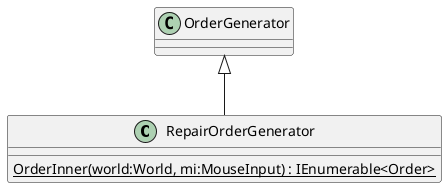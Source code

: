 @startuml
class RepairOrderGenerator {
    {static} OrderInner(world:World, mi:MouseInput) : IEnumerable<Order>
}
OrderGenerator <|-- RepairOrderGenerator
@enduml
